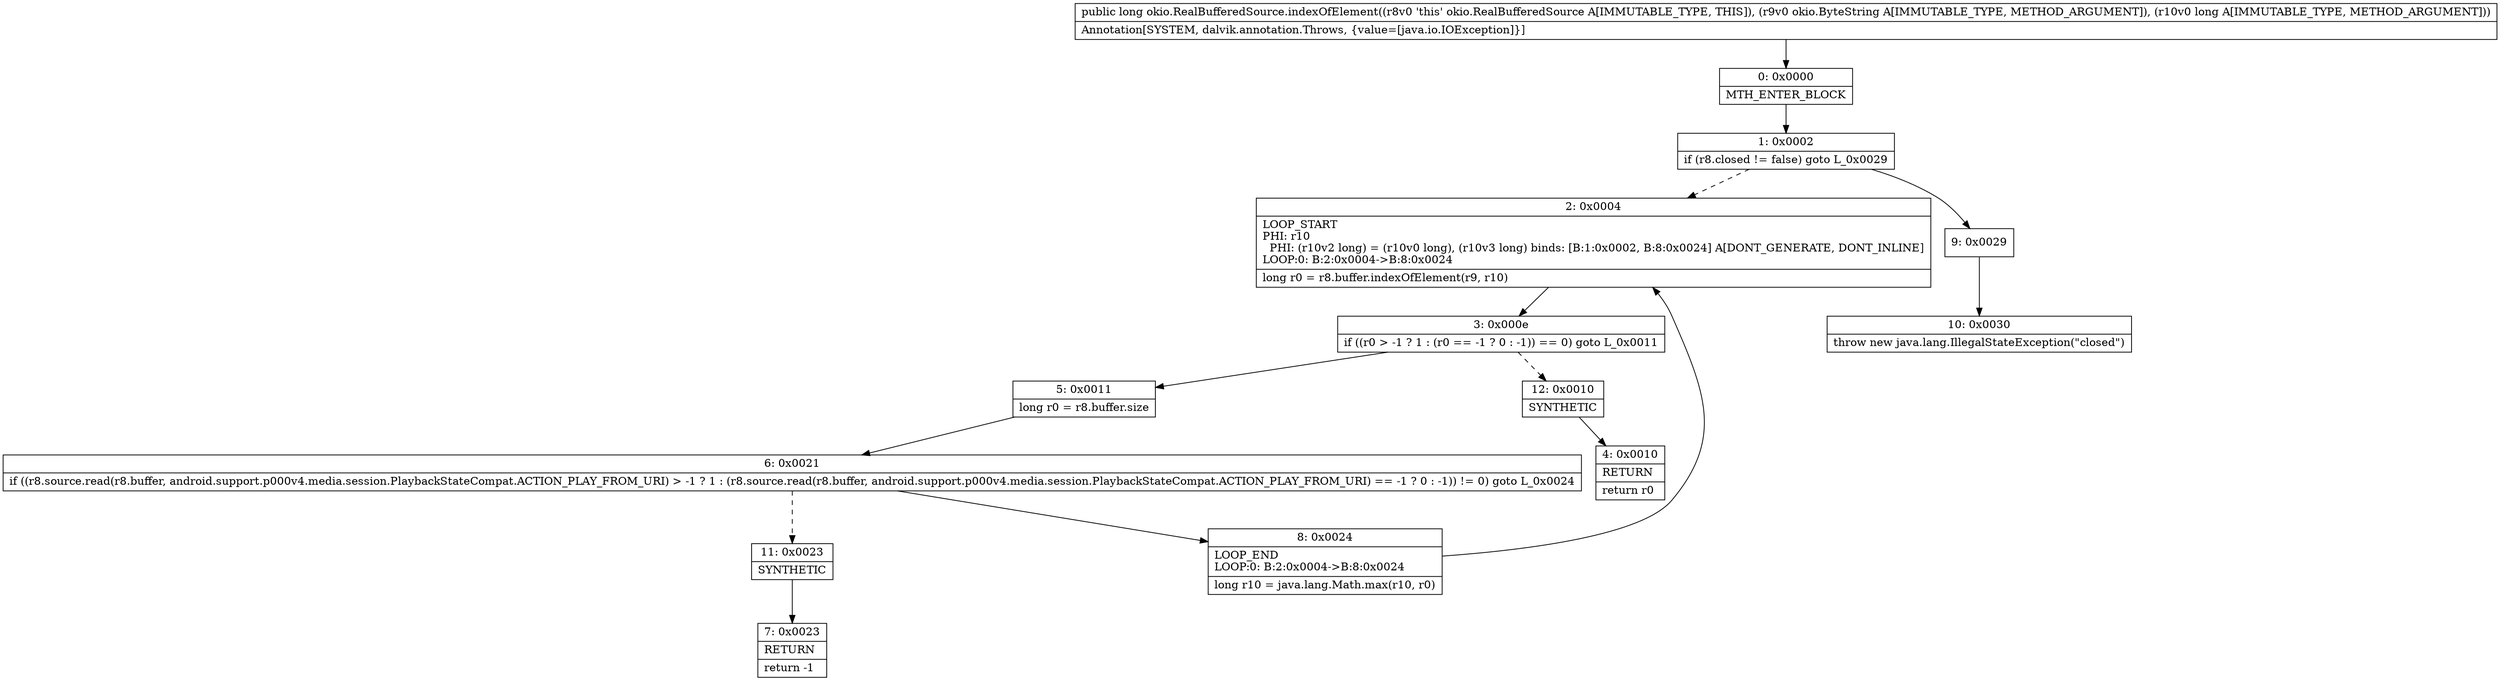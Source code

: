digraph "CFG forokio.RealBufferedSource.indexOfElement(Lokio\/ByteString;J)J" {
Node_0 [shape=record,label="{0\:\ 0x0000|MTH_ENTER_BLOCK\l}"];
Node_1 [shape=record,label="{1\:\ 0x0002|if (r8.closed != false) goto L_0x0029\l}"];
Node_2 [shape=record,label="{2\:\ 0x0004|LOOP_START\lPHI: r10 \l  PHI: (r10v2 long) = (r10v0 long), (r10v3 long) binds: [B:1:0x0002, B:8:0x0024] A[DONT_GENERATE, DONT_INLINE]\lLOOP:0: B:2:0x0004\-\>B:8:0x0024\l|long r0 = r8.buffer.indexOfElement(r9, r10)\l}"];
Node_3 [shape=record,label="{3\:\ 0x000e|if ((r0 \> \-1 ? 1 : (r0 == \-1 ? 0 : \-1)) == 0) goto L_0x0011\l}"];
Node_4 [shape=record,label="{4\:\ 0x0010|RETURN\l|return r0\l}"];
Node_5 [shape=record,label="{5\:\ 0x0011|long r0 = r8.buffer.size\l}"];
Node_6 [shape=record,label="{6\:\ 0x0021|if ((r8.source.read(r8.buffer, android.support.p000v4.media.session.PlaybackStateCompat.ACTION_PLAY_FROM_URI) \> \-1 ? 1 : (r8.source.read(r8.buffer, android.support.p000v4.media.session.PlaybackStateCompat.ACTION_PLAY_FROM_URI) == \-1 ? 0 : \-1)) != 0) goto L_0x0024\l}"];
Node_7 [shape=record,label="{7\:\ 0x0023|RETURN\l|return \-1\l}"];
Node_8 [shape=record,label="{8\:\ 0x0024|LOOP_END\lLOOP:0: B:2:0x0004\-\>B:8:0x0024\l|long r10 = java.lang.Math.max(r10, r0)\l}"];
Node_9 [shape=record,label="{9\:\ 0x0029}"];
Node_10 [shape=record,label="{10\:\ 0x0030|throw new java.lang.IllegalStateException(\"closed\")\l}"];
Node_11 [shape=record,label="{11\:\ 0x0023|SYNTHETIC\l}"];
Node_12 [shape=record,label="{12\:\ 0x0010|SYNTHETIC\l}"];
MethodNode[shape=record,label="{public long okio.RealBufferedSource.indexOfElement((r8v0 'this' okio.RealBufferedSource A[IMMUTABLE_TYPE, THIS]), (r9v0 okio.ByteString A[IMMUTABLE_TYPE, METHOD_ARGUMENT]), (r10v0 long A[IMMUTABLE_TYPE, METHOD_ARGUMENT]))  | Annotation[SYSTEM, dalvik.annotation.Throws, \{value=[java.io.IOException]\}]\l}"];
MethodNode -> Node_0;
Node_0 -> Node_1;
Node_1 -> Node_2[style=dashed];
Node_1 -> Node_9;
Node_2 -> Node_3;
Node_3 -> Node_5;
Node_3 -> Node_12[style=dashed];
Node_5 -> Node_6;
Node_6 -> Node_8;
Node_6 -> Node_11[style=dashed];
Node_8 -> Node_2;
Node_9 -> Node_10;
Node_11 -> Node_7;
Node_12 -> Node_4;
}

